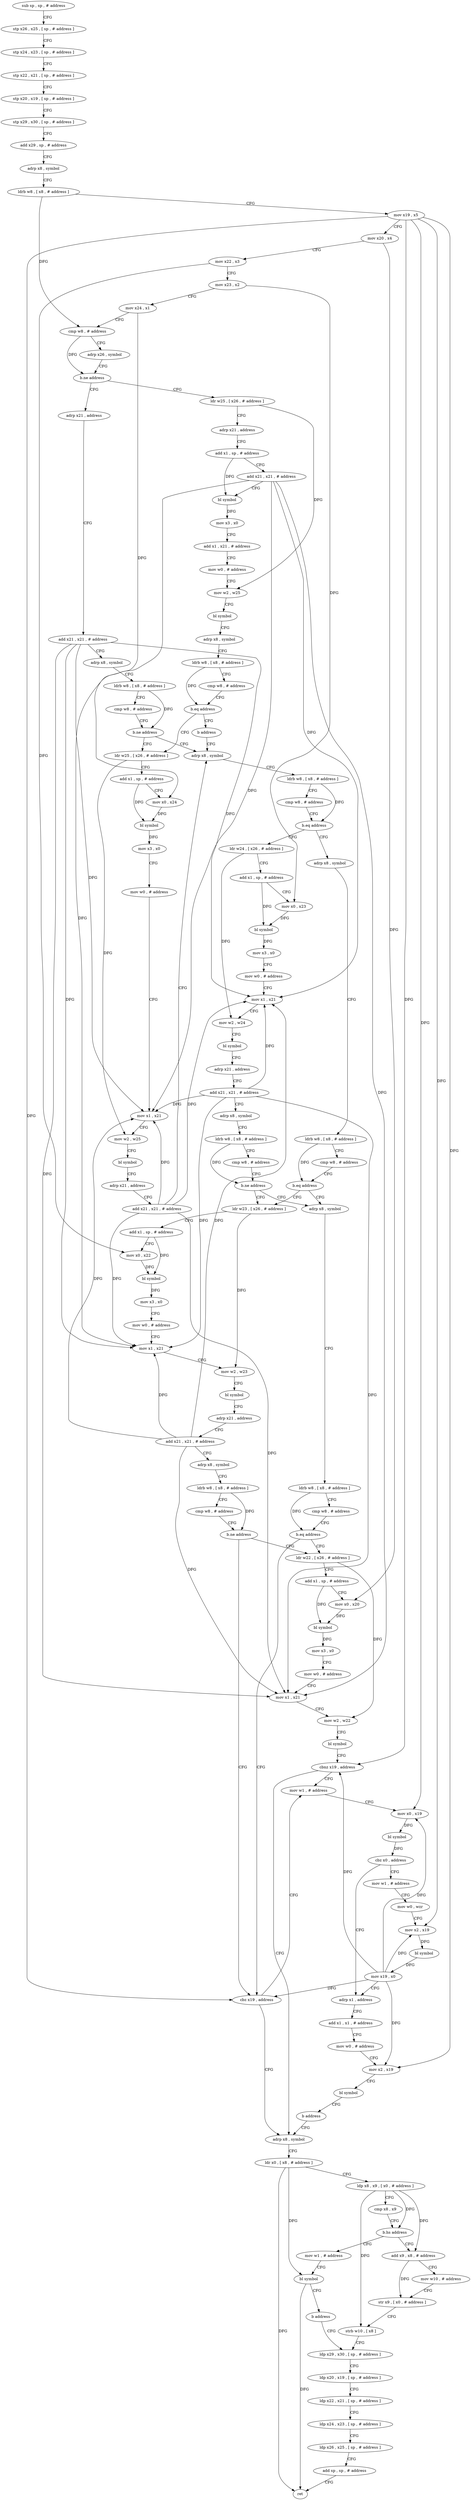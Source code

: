 digraph "func" {
"4204424" [label = "sub sp , sp , # address" ]
"4204428" [label = "stp x26 , x25 , [ sp , # address ]" ]
"4204432" [label = "stp x24 , x23 , [ sp , # address ]" ]
"4204436" [label = "stp x22 , x21 , [ sp , # address ]" ]
"4204440" [label = "stp x20 , x19 , [ sp , # address ]" ]
"4204444" [label = "stp x29 , x30 , [ sp , # address ]" ]
"4204448" [label = "add x29 , sp , # address" ]
"4204452" [label = "adrp x8 , symbol" ]
"4204456" [label = "ldrb w8 , [ x8 , # address ]" ]
"4204460" [label = "mov x19 , x5" ]
"4204464" [label = "mov x20 , x4" ]
"4204468" [label = "mov x22 , x3" ]
"4204472" [label = "mov x23 , x2" ]
"4204476" [label = "mov x24 , x1" ]
"4204480" [label = "cmp w8 , # address" ]
"4204484" [label = "adrp x26 , symbol" ]
"4204488" [label = "b.ne address" ]
"4204552" [label = "adrp x21 , address" ]
"4204492" [label = "ldr w25 , [ x26 , # address ]" ]
"4204556" [label = "add x21 , x21 , # address" ]
"4204560" [label = "adrp x8 , symbol" ]
"4204564" [label = "ldrb w8 , [ x8 , # address ]" ]
"4204568" [label = "cmp w8 , # address" ]
"4204572" [label = "b.ne address" ]
"4204620" [label = "adrp x8 , symbol" ]
"4204576" [label = "ldr w25 , [ x26 , # address ]" ]
"4204496" [label = "adrp x21 , address" ]
"4204500" [label = "add x1 , sp , # address" ]
"4204504" [label = "add x21 , x21 , # address" ]
"4204508" [label = "bl symbol" ]
"4204512" [label = "mov x3 , x0" ]
"4204516" [label = "add x1 , x21 , # address" ]
"4204520" [label = "mov w0 , # address" ]
"4204524" [label = "mov w2 , w25" ]
"4204528" [label = "bl symbol" ]
"4204532" [label = "adrp x8 , symbol" ]
"4204536" [label = "ldrb w8 , [ x8 , # address ]" ]
"4204540" [label = "cmp w8 , # address" ]
"4204544" [label = "b.eq address" ]
"4204548" [label = "b address" ]
"4204624" [label = "ldrb w8 , [ x8 , # address ]" ]
"4204628" [label = "cmp w8 , # address" ]
"4204632" [label = "b.eq address" ]
"4204732" [label = "ldr w24 , [ x26 , # address ]" ]
"4204636" [label = "adrp x8 , symbol" ]
"4204580" [label = "add x1 , sp , # address" ]
"4204584" [label = "mov x0 , x24" ]
"4204588" [label = "bl symbol" ]
"4204592" [label = "mov x3 , x0" ]
"4204596" [label = "mov w0 , # address" ]
"4204600" [label = "mov x1 , x21" ]
"4204604" [label = "mov w2 , w25" ]
"4204608" [label = "bl symbol" ]
"4204612" [label = "adrp x21 , address" ]
"4204616" [label = "add x21 , x21 , # address" ]
"4204736" [label = "add x1 , sp , # address" ]
"4204740" [label = "mov x0 , x23" ]
"4204744" [label = "bl symbol" ]
"4204748" [label = "mov x3 , x0" ]
"4204752" [label = "mov w0 , # address" ]
"4204756" [label = "mov x1 , x21" ]
"4204760" [label = "mov w2 , w24" ]
"4204764" [label = "bl symbol" ]
"4204768" [label = "adrp x21 , address" ]
"4204772" [label = "add x21 , x21 , # address" ]
"4204776" [label = "adrp x8 , symbol" ]
"4204780" [label = "ldrb w8 , [ x8 , # address ]" ]
"4204784" [label = "cmp w8 , # address" ]
"4204788" [label = "b.ne address" ]
"4204652" [label = "adrp x8 , symbol" ]
"4204792" [label = "ldr w23 , [ x26 , # address ]" ]
"4204640" [label = "ldrb w8 , [ x8 , # address ]" ]
"4204644" [label = "cmp w8 , # address" ]
"4204648" [label = "b.eq address" ]
"4204656" [label = "ldrb w8 , [ x8 , # address ]" ]
"4204660" [label = "cmp w8 , # address" ]
"4204664" [label = "b.eq address" ]
"4204852" [label = "ldr w22 , [ x26 , # address ]" ]
"4204668" [label = "cbz x19 , address" ]
"4204796" [label = "add x1 , sp , # address" ]
"4204800" [label = "mov x0 , x22" ]
"4204804" [label = "bl symbol" ]
"4204808" [label = "mov x3 , x0" ]
"4204812" [label = "mov w0 , # address" ]
"4204816" [label = "mov x1 , x21" ]
"4204820" [label = "mov w2 , w23" ]
"4204824" [label = "bl symbol" ]
"4204828" [label = "adrp x21 , address" ]
"4204832" [label = "add x21 , x21 , # address" ]
"4204836" [label = "adrp x8 , symbol" ]
"4204840" [label = "ldrb w8 , [ x8 , # address ]" ]
"4204844" [label = "cmp w8 , # address" ]
"4204848" [label = "b.ne address" ]
"4204856" [label = "add x1 , sp , # address" ]
"4204860" [label = "mov x0 , x20" ]
"4204864" [label = "bl symbol" ]
"4204868" [label = "mov x3 , x0" ]
"4204872" [label = "mov w0 , # address" ]
"4204876" [label = "mov x1 , x21" ]
"4204880" [label = "mov w2 , w22" ]
"4204884" [label = "bl symbol" ]
"4204888" [label = "cbnz x19 , address" ]
"4204672" [label = "mov w1 , # address" ]
"4204892" [label = "adrp x8 , symbol" ]
"4204676" [label = "mov x0 , x19" ]
"4204680" [label = "bl symbol" ]
"4204684" [label = "cbz x0 , address" ]
"4204708" [label = "adrp x1 , address" ]
"4204688" [label = "mov w1 , # address" ]
"4204896" [label = "ldr x0 , [ x8 , # address ]" ]
"4204900" [label = "ldp x8 , x9 , [ x0 , # address ]" ]
"4204904" [label = "cmp x8 , x9" ]
"4204908" [label = "b.hs address" ]
"4204956" [label = "mov w1 , # address" ]
"4204912" [label = "add x9 , x8 , # address" ]
"4204712" [label = "add x1 , x1 , # address" ]
"4204716" [label = "mov w0 , # address" ]
"4204720" [label = "mov x2 , x19" ]
"4204724" [label = "bl symbol" ]
"4204728" [label = "b address" ]
"4204692" [label = "mov w0 , wzr" ]
"4204696" [label = "mov x2 , x19" ]
"4204700" [label = "bl symbol" ]
"4204704" [label = "mov x19 , x0" ]
"4204960" [label = "bl symbol" ]
"4204964" [label = "b address" ]
"4204928" [label = "ldp x29 , x30 , [ sp , # address ]" ]
"4204916" [label = "mov w10 , # address" ]
"4204920" [label = "str x9 , [ x0 , # address ]" ]
"4204924" [label = "strb w10 , [ x8 ]" ]
"4204932" [label = "ldp x20 , x19 , [ sp , # address ]" ]
"4204936" [label = "ldp x22 , x21 , [ sp , # address ]" ]
"4204940" [label = "ldp x24 , x23 , [ sp , # address ]" ]
"4204944" [label = "ldp x26 , x25 , [ sp , # address ]" ]
"4204948" [label = "add sp , sp , # address" ]
"4204952" [label = "ret" ]
"4204424" -> "4204428" [ label = "CFG" ]
"4204428" -> "4204432" [ label = "CFG" ]
"4204432" -> "4204436" [ label = "CFG" ]
"4204436" -> "4204440" [ label = "CFG" ]
"4204440" -> "4204444" [ label = "CFG" ]
"4204444" -> "4204448" [ label = "CFG" ]
"4204448" -> "4204452" [ label = "CFG" ]
"4204452" -> "4204456" [ label = "CFG" ]
"4204456" -> "4204460" [ label = "CFG" ]
"4204456" -> "4204480" [ label = "DFG" ]
"4204460" -> "4204464" [ label = "CFG" ]
"4204460" -> "4204888" [ label = "DFG" ]
"4204460" -> "4204668" [ label = "DFG" ]
"4204460" -> "4204676" [ label = "DFG" ]
"4204460" -> "4204720" [ label = "DFG" ]
"4204460" -> "4204696" [ label = "DFG" ]
"4204464" -> "4204468" [ label = "CFG" ]
"4204464" -> "4204860" [ label = "DFG" ]
"4204468" -> "4204472" [ label = "CFG" ]
"4204468" -> "4204800" [ label = "DFG" ]
"4204472" -> "4204476" [ label = "CFG" ]
"4204472" -> "4204740" [ label = "DFG" ]
"4204476" -> "4204480" [ label = "CFG" ]
"4204476" -> "4204584" [ label = "DFG" ]
"4204480" -> "4204484" [ label = "CFG" ]
"4204480" -> "4204488" [ label = "DFG" ]
"4204484" -> "4204488" [ label = "CFG" ]
"4204488" -> "4204552" [ label = "CFG" ]
"4204488" -> "4204492" [ label = "CFG" ]
"4204552" -> "4204556" [ label = "CFG" ]
"4204492" -> "4204496" [ label = "CFG" ]
"4204492" -> "4204524" [ label = "DFG" ]
"4204556" -> "4204560" [ label = "CFG" ]
"4204556" -> "4204600" [ label = "DFG" ]
"4204556" -> "4204756" [ label = "DFG" ]
"4204556" -> "4204816" [ label = "DFG" ]
"4204556" -> "4204876" [ label = "DFG" ]
"4204560" -> "4204564" [ label = "CFG" ]
"4204564" -> "4204568" [ label = "CFG" ]
"4204564" -> "4204572" [ label = "DFG" ]
"4204568" -> "4204572" [ label = "CFG" ]
"4204572" -> "4204620" [ label = "CFG" ]
"4204572" -> "4204576" [ label = "CFG" ]
"4204620" -> "4204624" [ label = "CFG" ]
"4204576" -> "4204580" [ label = "CFG" ]
"4204576" -> "4204604" [ label = "DFG" ]
"4204496" -> "4204500" [ label = "CFG" ]
"4204500" -> "4204504" [ label = "CFG" ]
"4204500" -> "4204508" [ label = "DFG" ]
"4204504" -> "4204508" [ label = "CFG" ]
"4204504" -> "4204600" [ label = "DFG" ]
"4204504" -> "4204756" [ label = "DFG" ]
"4204504" -> "4204816" [ label = "DFG" ]
"4204504" -> "4204876" [ label = "DFG" ]
"4204508" -> "4204512" [ label = "DFG" ]
"4204512" -> "4204516" [ label = "CFG" ]
"4204516" -> "4204520" [ label = "CFG" ]
"4204520" -> "4204524" [ label = "CFG" ]
"4204524" -> "4204528" [ label = "CFG" ]
"4204528" -> "4204532" [ label = "CFG" ]
"4204532" -> "4204536" [ label = "CFG" ]
"4204536" -> "4204540" [ label = "CFG" ]
"4204536" -> "4204544" [ label = "DFG" ]
"4204540" -> "4204544" [ label = "CFG" ]
"4204544" -> "4204576" [ label = "CFG" ]
"4204544" -> "4204548" [ label = "CFG" ]
"4204548" -> "4204620" [ label = "CFG" ]
"4204624" -> "4204628" [ label = "CFG" ]
"4204624" -> "4204632" [ label = "DFG" ]
"4204628" -> "4204632" [ label = "CFG" ]
"4204632" -> "4204732" [ label = "CFG" ]
"4204632" -> "4204636" [ label = "CFG" ]
"4204732" -> "4204736" [ label = "CFG" ]
"4204732" -> "4204760" [ label = "DFG" ]
"4204636" -> "4204640" [ label = "CFG" ]
"4204580" -> "4204584" [ label = "CFG" ]
"4204580" -> "4204588" [ label = "DFG" ]
"4204584" -> "4204588" [ label = "DFG" ]
"4204588" -> "4204592" [ label = "DFG" ]
"4204592" -> "4204596" [ label = "CFG" ]
"4204596" -> "4204600" [ label = "CFG" ]
"4204600" -> "4204604" [ label = "CFG" ]
"4204604" -> "4204608" [ label = "CFG" ]
"4204608" -> "4204612" [ label = "CFG" ]
"4204612" -> "4204616" [ label = "CFG" ]
"4204616" -> "4204620" [ label = "CFG" ]
"4204616" -> "4204600" [ label = "DFG" ]
"4204616" -> "4204756" [ label = "DFG" ]
"4204616" -> "4204816" [ label = "DFG" ]
"4204616" -> "4204876" [ label = "DFG" ]
"4204736" -> "4204740" [ label = "CFG" ]
"4204736" -> "4204744" [ label = "DFG" ]
"4204740" -> "4204744" [ label = "DFG" ]
"4204744" -> "4204748" [ label = "DFG" ]
"4204748" -> "4204752" [ label = "CFG" ]
"4204752" -> "4204756" [ label = "CFG" ]
"4204756" -> "4204760" [ label = "CFG" ]
"4204760" -> "4204764" [ label = "CFG" ]
"4204764" -> "4204768" [ label = "CFG" ]
"4204768" -> "4204772" [ label = "CFG" ]
"4204772" -> "4204776" [ label = "CFG" ]
"4204772" -> "4204600" [ label = "DFG" ]
"4204772" -> "4204756" [ label = "DFG" ]
"4204772" -> "4204816" [ label = "DFG" ]
"4204772" -> "4204876" [ label = "DFG" ]
"4204776" -> "4204780" [ label = "CFG" ]
"4204780" -> "4204784" [ label = "CFG" ]
"4204780" -> "4204788" [ label = "DFG" ]
"4204784" -> "4204788" [ label = "CFG" ]
"4204788" -> "4204652" [ label = "CFG" ]
"4204788" -> "4204792" [ label = "CFG" ]
"4204652" -> "4204656" [ label = "CFG" ]
"4204792" -> "4204796" [ label = "CFG" ]
"4204792" -> "4204820" [ label = "DFG" ]
"4204640" -> "4204644" [ label = "CFG" ]
"4204640" -> "4204648" [ label = "DFG" ]
"4204644" -> "4204648" [ label = "CFG" ]
"4204648" -> "4204792" [ label = "CFG" ]
"4204648" -> "4204652" [ label = "CFG" ]
"4204656" -> "4204660" [ label = "CFG" ]
"4204656" -> "4204664" [ label = "DFG" ]
"4204660" -> "4204664" [ label = "CFG" ]
"4204664" -> "4204852" [ label = "CFG" ]
"4204664" -> "4204668" [ label = "CFG" ]
"4204852" -> "4204856" [ label = "CFG" ]
"4204852" -> "4204880" [ label = "DFG" ]
"4204668" -> "4204892" [ label = "CFG" ]
"4204668" -> "4204672" [ label = "CFG" ]
"4204796" -> "4204800" [ label = "CFG" ]
"4204796" -> "4204804" [ label = "DFG" ]
"4204800" -> "4204804" [ label = "DFG" ]
"4204804" -> "4204808" [ label = "DFG" ]
"4204808" -> "4204812" [ label = "CFG" ]
"4204812" -> "4204816" [ label = "CFG" ]
"4204816" -> "4204820" [ label = "CFG" ]
"4204820" -> "4204824" [ label = "CFG" ]
"4204824" -> "4204828" [ label = "CFG" ]
"4204828" -> "4204832" [ label = "CFG" ]
"4204832" -> "4204836" [ label = "CFG" ]
"4204832" -> "4204600" [ label = "DFG" ]
"4204832" -> "4204756" [ label = "DFG" ]
"4204832" -> "4204816" [ label = "DFG" ]
"4204832" -> "4204876" [ label = "DFG" ]
"4204836" -> "4204840" [ label = "CFG" ]
"4204840" -> "4204844" [ label = "CFG" ]
"4204840" -> "4204848" [ label = "DFG" ]
"4204844" -> "4204848" [ label = "CFG" ]
"4204848" -> "4204668" [ label = "CFG" ]
"4204848" -> "4204852" [ label = "CFG" ]
"4204856" -> "4204860" [ label = "CFG" ]
"4204856" -> "4204864" [ label = "DFG" ]
"4204860" -> "4204864" [ label = "DFG" ]
"4204864" -> "4204868" [ label = "DFG" ]
"4204868" -> "4204872" [ label = "CFG" ]
"4204872" -> "4204876" [ label = "CFG" ]
"4204876" -> "4204880" [ label = "CFG" ]
"4204880" -> "4204884" [ label = "CFG" ]
"4204884" -> "4204888" [ label = "CFG" ]
"4204888" -> "4204672" [ label = "CFG" ]
"4204888" -> "4204892" [ label = "CFG" ]
"4204672" -> "4204676" [ label = "CFG" ]
"4204892" -> "4204896" [ label = "CFG" ]
"4204676" -> "4204680" [ label = "DFG" ]
"4204680" -> "4204684" [ label = "DFG" ]
"4204684" -> "4204708" [ label = "CFG" ]
"4204684" -> "4204688" [ label = "CFG" ]
"4204708" -> "4204712" [ label = "CFG" ]
"4204688" -> "4204692" [ label = "CFG" ]
"4204896" -> "4204900" [ label = "CFG" ]
"4204896" -> "4204960" [ label = "DFG" ]
"4204896" -> "4204952" [ label = "DFG" ]
"4204900" -> "4204904" [ label = "CFG" ]
"4204900" -> "4204908" [ label = "DFG" ]
"4204900" -> "4204912" [ label = "DFG" ]
"4204900" -> "4204924" [ label = "DFG" ]
"4204904" -> "4204908" [ label = "CFG" ]
"4204908" -> "4204956" [ label = "CFG" ]
"4204908" -> "4204912" [ label = "CFG" ]
"4204956" -> "4204960" [ label = "CFG" ]
"4204912" -> "4204916" [ label = "CFG" ]
"4204912" -> "4204920" [ label = "DFG" ]
"4204712" -> "4204716" [ label = "CFG" ]
"4204716" -> "4204720" [ label = "CFG" ]
"4204720" -> "4204724" [ label = "CFG" ]
"4204724" -> "4204728" [ label = "CFG" ]
"4204728" -> "4204892" [ label = "CFG" ]
"4204692" -> "4204696" [ label = "CFG" ]
"4204696" -> "4204700" [ label = "DFG" ]
"4204700" -> "4204704" [ label = "DFG" ]
"4204704" -> "4204708" [ label = "CFG" ]
"4204704" -> "4204888" [ label = "DFG" ]
"4204704" -> "4204668" [ label = "DFG" ]
"4204704" -> "4204676" [ label = "DFG" ]
"4204704" -> "4204720" [ label = "DFG" ]
"4204704" -> "4204696" [ label = "DFG" ]
"4204960" -> "4204964" [ label = "CFG" ]
"4204960" -> "4204952" [ label = "DFG" ]
"4204964" -> "4204928" [ label = "CFG" ]
"4204928" -> "4204932" [ label = "CFG" ]
"4204916" -> "4204920" [ label = "CFG" ]
"4204920" -> "4204924" [ label = "CFG" ]
"4204924" -> "4204928" [ label = "CFG" ]
"4204932" -> "4204936" [ label = "CFG" ]
"4204936" -> "4204940" [ label = "CFG" ]
"4204940" -> "4204944" [ label = "CFG" ]
"4204944" -> "4204948" [ label = "CFG" ]
"4204948" -> "4204952" [ label = "CFG" ]
}
